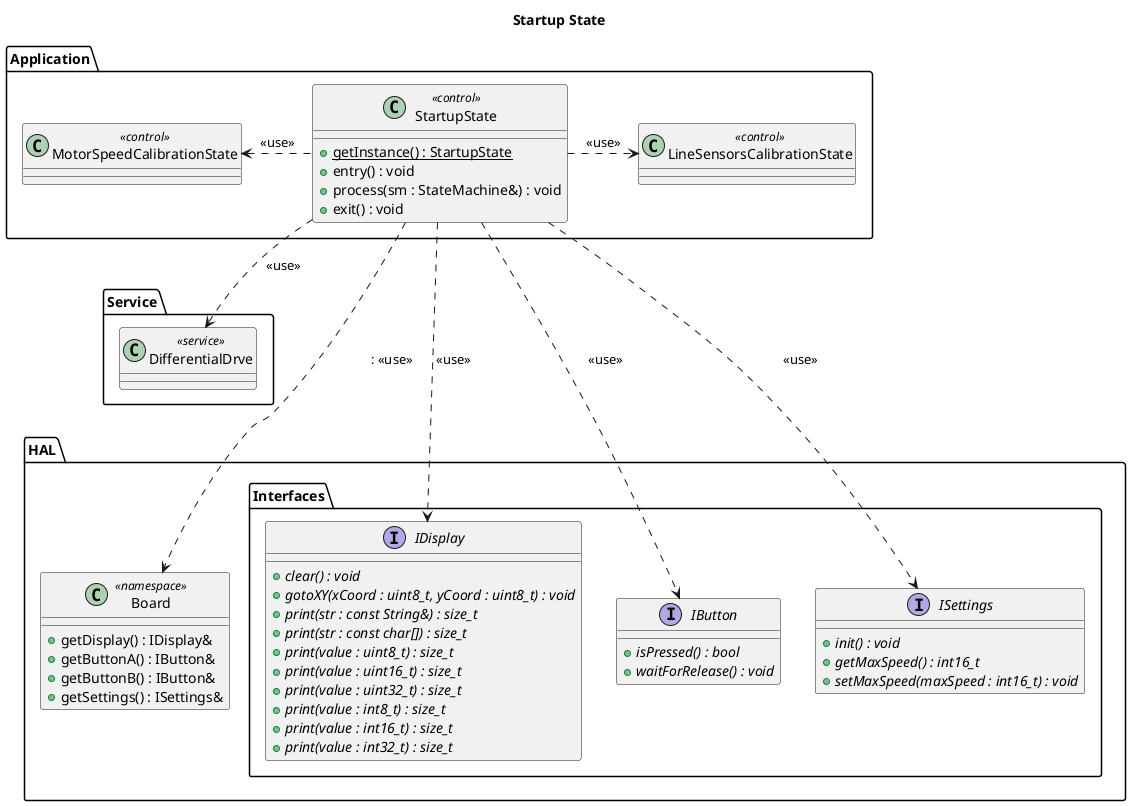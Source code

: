 @startuml

title Startup State

package "Application" as appLayer {

    class StartupState <<control>> {
        + {static} getInstance() : StartupState
        + entry() : void
        + process(sm : StateMachine&) : void
        + exit() : void
    }

    class MotorSpeedCalibrationState <<control>>
    class LineSensorsCalibrationState <<control>>

    StartupState .l.> MotorSpeedCalibrationState: <<use>>
    StartupState .r.> LineSensorsCalibrationState: <<use>>
}

package "Service" as serviceLayer {

    class DifferentialDrve <<service>>
}

package "HAL" as hal {

    package "Interfaces" as halInterfaces {
        interface IDisplay {
            + {abstract} clear() : void
            + {abstract} gotoXY(xCoord : uint8_t, yCoord : uint8_t) : void
            + {abstract} print(str : const String&) : size_t
            + {abstract} print(str : const char[]) : size_t
            + {abstract} print(value : uint8_t) : size_t
            + {abstract} print(value : uint16_t) : size_t
            + {abstract} print(value : uint32_t) : size_t
            + {abstract} print(value : int8_t) : size_t
            + {abstract} print(value : int16_t) : size_t
            + {abstract} print(value : int32_t) : size_t
        }

        interface IButton {
            + {abstract} isPressed() : bool
            + {abstract} waitForRelease() : void
        }

        interface ISettings {
            + {abstract} init() : void
            + {abstract} getMaxSpeed() : int16_t
            + {abstract} setMaxSpeed(maxSpeed : int16_t) : void
        }
    }

    class Board << namespace >> {
        + getDisplay() : IDisplay&
        + getButtonA() : IButton&
        + getButtonB() : IButton&
        + getSettings() : ISettings&
    }
}

StartupState ..> DifferentialDrve: <<use>>
StartupState ...> IDisplay: <<use>>
StartupState ...> IButton: <<use>>
StartupState ...> ISettings: <<use>>
StartupState ...> Board:: <<use>>

@enduml